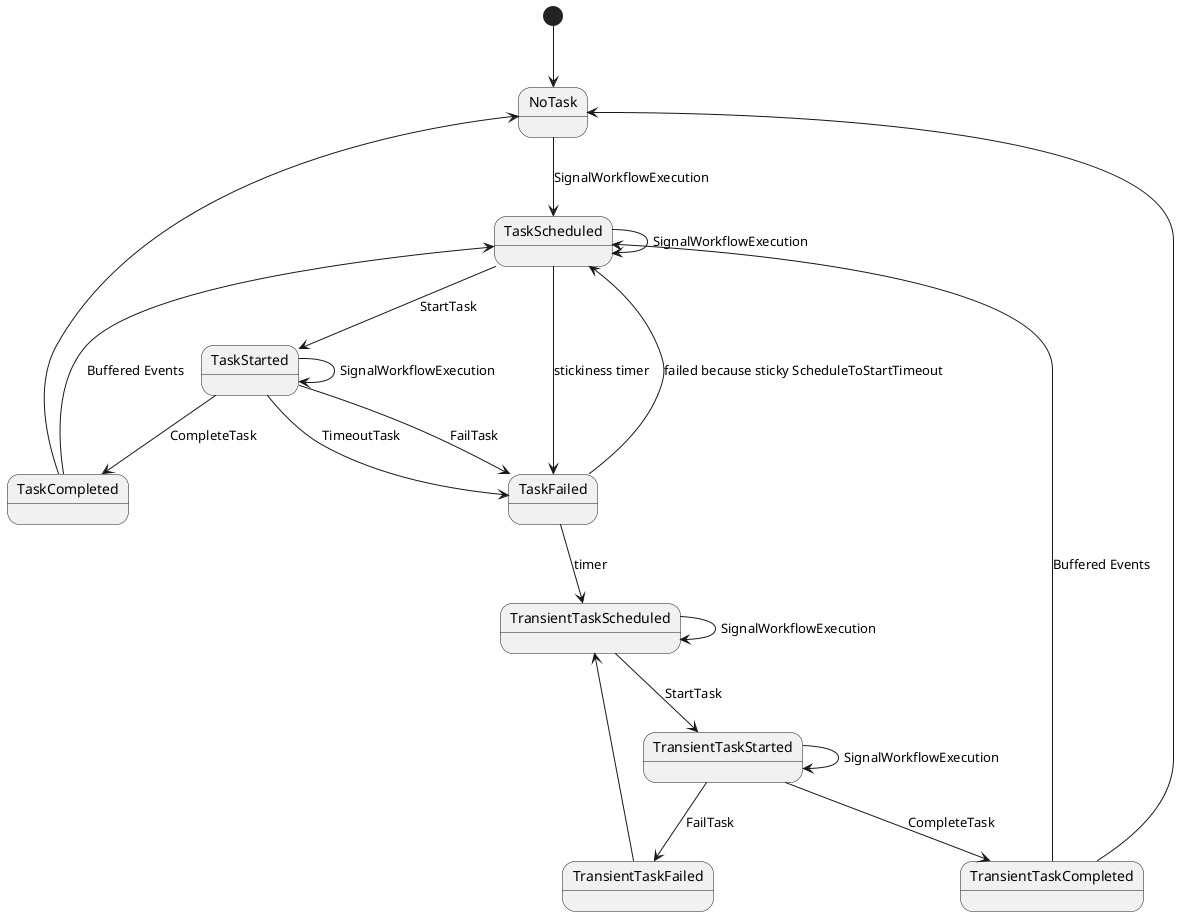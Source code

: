 @startuml

[*] --> NoTask
NoTask --> TaskScheduled: SignalWorkflowExecution
TaskScheduled --> TaskStarted: StartTask
TaskScheduled --> TaskScheduled: SignalWorkflowExecution
TaskScheduled --> TaskFailed: stickiness timer
TaskStarted --> TaskCompleted: CompleteTask
TaskStarted --> TaskFailed: FailTask
TaskStarted --> TaskFailed: TimeoutTask
TaskStarted --> TaskStarted: SignalWorkflowExecution

TaskFailed --> TransientTaskScheduled: timer
TaskFailed --> TaskScheduled: failed because sticky ScheduleToStartTimeout

TaskCompleted --> TaskScheduled: Buffered Events
TaskCompleted --> NoTask

TransientTaskScheduled --> TransientTaskStarted: StartTask
TransientTaskScheduled --> TransientTaskScheduled: SignalWorkflowExecution

TransientTaskStarted --> TransientTaskFailed: FailTask
TransientTaskStarted --> TransientTaskCompleted: CompleteTask
TransientTaskStarted --> TransientTaskStarted: SignalWorkflowExecution

TransientTaskFailed --> TransientTaskScheduled

TransientTaskCompleted --> NoTask
TransientTaskCompleted --> TaskScheduled: Buffered Events

@enduml
